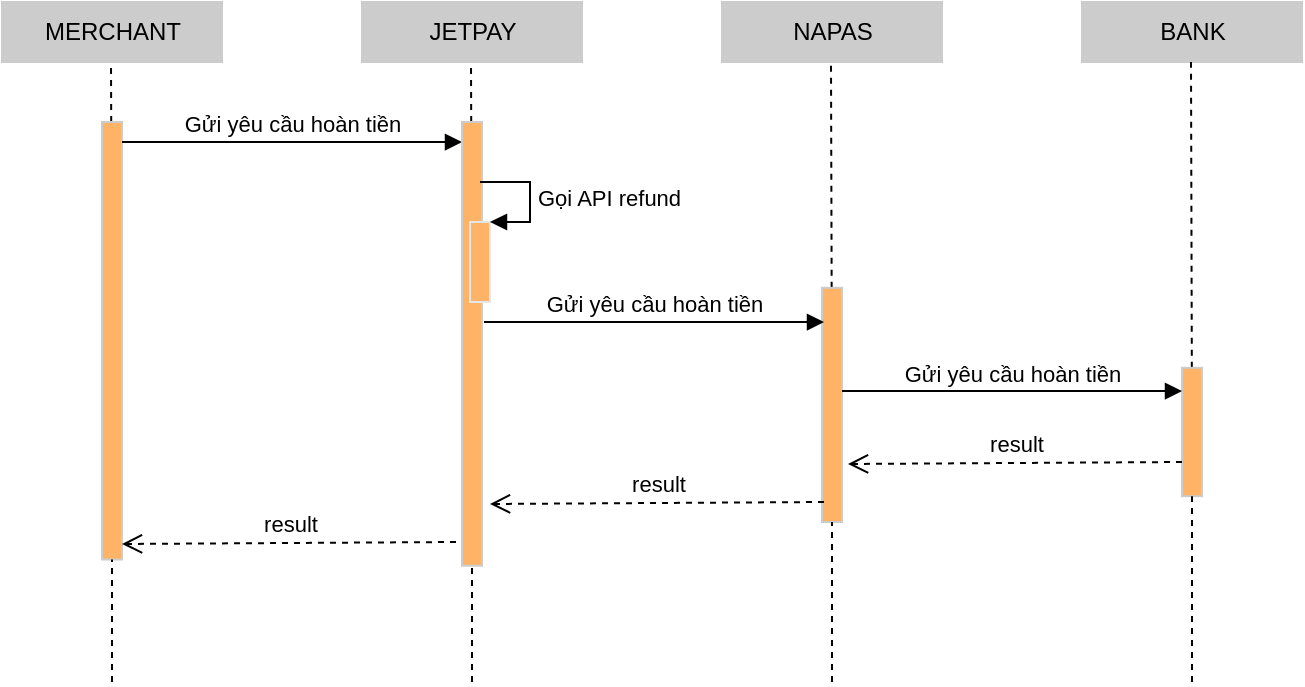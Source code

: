 <mxfile version="14.2.9" type="device"><diagram id="ovFlofdrtaRI3C6VHTt6" name="Page-1"><mxGraphModel dx="868" dy="425" grid="1" gridSize="10" guides="1" tooltips="1" connect="1" arrows="1" fold="1" page="1" pageScale="1" pageWidth="827" pageHeight="1169" math="0" shadow="0"><root><mxCell id="0"/><mxCell id="1" parent="0"/><mxCell id="FvB5gXvIpSzr1ZgXCW3J-3" value="MERCHANT" style="html=1;strokeColor=#CCCCCC;fillColor=#CCCCCC;" parent="1" vertex="1"><mxGeometry x="150" y="100" width="110" height="30" as="geometry"/></mxCell><mxCell id="FvB5gXvIpSzr1ZgXCW3J-4" value="JETPAY" style="html=1;strokeColor=#CCCCCC;fillColor=#CCCCCC;" parent="1" vertex="1"><mxGeometry x="330" y="100" width="110" height="30" as="geometry"/></mxCell><mxCell id="FvB5gXvIpSzr1ZgXCW3J-5" value="NAPAS" style="html=1;strokeColor=#CCCCCC;fillColor=#CCCCCC;" parent="1" vertex="1"><mxGeometry x="510" y="100" width="110" height="30" as="geometry"/></mxCell><mxCell id="FvB5gXvIpSzr1ZgXCW3J-6" value="BANK" style="html=1;strokeColor=#CCCCCC;fillColor=#CCCCCC;" parent="1" vertex="1"><mxGeometry x="690" y="100" width="110" height="30" as="geometry"/></mxCell><mxCell id="FvB5gXvIpSzr1ZgXCW3J-8" value="" style="endArrow=none;dashed=1;html=1;" parent="1" source="FvB5gXvIpSzr1ZgXCW3J-16" edge="1"><mxGeometry width="50" height="50" relative="1" as="geometry"><mxPoint x="204.5" y="810" as="sourcePoint"/><mxPoint x="204.5" y="130" as="targetPoint"/></mxGeometry></mxCell><mxCell id="FvB5gXvIpSzr1ZgXCW3J-9" value="" style="endArrow=none;dashed=1;html=1;" parent="1" source="FvB5gXvIpSzr1ZgXCW3J-21" edge="1"><mxGeometry width="50" height="50" relative="1" as="geometry"><mxPoint x="384.5" y="810" as="sourcePoint"/><mxPoint x="384.5" y="130" as="targetPoint"/></mxGeometry></mxCell><mxCell id="FvB5gXvIpSzr1ZgXCW3J-10" value="" style="endArrow=none;dashed=1;html=1;" parent="1" source="FvB5gXvIpSzr1ZgXCW3J-23" edge="1"><mxGeometry width="50" height="50" relative="1" as="geometry"><mxPoint x="564.5" y="810" as="sourcePoint"/><mxPoint x="564.5" y="130" as="targetPoint"/></mxGeometry></mxCell><mxCell id="FvB5gXvIpSzr1ZgXCW3J-11" value="" style="endArrow=none;dashed=1;html=1;" parent="1" source="5n5U3UYXV7fNg_GGWFZE-2" edge="1"><mxGeometry width="50" height="50" relative="1" as="geometry"><mxPoint x="745" y="530" as="sourcePoint"/><mxPoint x="744.5" y="130" as="targetPoint"/></mxGeometry></mxCell><mxCell id="FvB5gXvIpSzr1ZgXCW3J-16" value="" style="rounded=0;whiteSpace=wrap;html=1;strokeColor=#CCCCCC;rotation=90;fillColor=#FFB366;" parent="1" vertex="1"><mxGeometry x="95.63" y="264.38" width="218.75" height="10" as="geometry"/></mxCell><mxCell id="FvB5gXvIpSzr1ZgXCW3J-17" value="" style="endArrow=none;dashed=1;html=1;" parent="1" target="FvB5gXvIpSzr1ZgXCW3J-16" edge="1"><mxGeometry width="50" height="50" relative="1" as="geometry"><mxPoint x="205" y="440" as="sourcePoint"/><mxPoint x="204.5" y="130" as="targetPoint"/></mxGeometry></mxCell><mxCell id="FvB5gXvIpSzr1ZgXCW3J-20" value="Gửi yêu cầu hoàn tiền" style="html=1;verticalAlign=bottom;endArrow=block;entryX=0.154;entryY=1;entryDx=0;entryDy=0;entryPerimeter=0;" parent="1" edge="1"><mxGeometry width="80" relative="1" as="geometry"><mxPoint x="210" y="170" as="sourcePoint"/><mxPoint x="380" y="170.01" as="targetPoint"/></mxGeometry></mxCell><mxCell id="FvB5gXvIpSzr1ZgXCW3J-21" value="" style="rounded=0;whiteSpace=wrap;html=1;strokeColor=#CCCCCC;rotation=90;fillColor=#FFB366;" parent="1" vertex="1"><mxGeometry x="274.07" y="265.94" width="221.87" height="10" as="geometry"/></mxCell><mxCell id="FvB5gXvIpSzr1ZgXCW3J-22" value="" style="endArrow=none;dashed=1;html=1;" parent="1" target="FvB5gXvIpSzr1ZgXCW3J-21" edge="1"><mxGeometry width="50" height="50" relative="1" as="geometry"><mxPoint x="385" y="440" as="sourcePoint"/><mxPoint x="384.5" y="130" as="targetPoint"/></mxGeometry></mxCell><mxCell id="FvB5gXvIpSzr1ZgXCW3J-23" value="" style="rounded=0;whiteSpace=wrap;html=1;strokeColor=#CCCCCC;rotation=90;fillColor=#FFB366;" parent="1" vertex="1"><mxGeometry x="506.44" y="296.45" width="117.11" height="10" as="geometry"/></mxCell><mxCell id="FvB5gXvIpSzr1ZgXCW3J-24" value="" style="endArrow=none;dashed=1;html=1;" parent="1" target="FvB5gXvIpSzr1ZgXCW3J-23" edge="1"><mxGeometry width="50" height="50" relative="1" as="geometry"><mxPoint x="565" y="440" as="sourcePoint"/><mxPoint x="564.5" y="130" as="targetPoint"/></mxGeometry></mxCell><mxCell id="FvB5gXvIpSzr1ZgXCW3J-25" value="Gửi yêu cầu hoàn tiền" style="html=1;verticalAlign=bottom;endArrow=block;entryX=0.154;entryY=1;entryDx=0;entryDy=0;entryPerimeter=0;" parent="1" edge="1"><mxGeometry width="80" relative="1" as="geometry"><mxPoint x="391" y="260" as="sourcePoint"/><mxPoint x="561" y="260.01" as="targetPoint"/></mxGeometry></mxCell><mxCell id="5n5U3UYXV7fNg_GGWFZE-2" value="" style="rounded=0;whiteSpace=wrap;html=1;strokeColor=#CCCCCC;rotation=90;fillColor=#FFB366;" parent="1" vertex="1"><mxGeometry x="712.89" y="310" width="64.22" height="10" as="geometry"/></mxCell><mxCell id="5n5U3UYXV7fNg_GGWFZE-3" value="" style="endArrow=none;dashed=1;html=1;" parent="1" target="5n5U3UYXV7fNg_GGWFZE-2" edge="1"><mxGeometry width="50" height="50" relative="1" as="geometry"><mxPoint x="745" y="440" as="sourcePoint"/><mxPoint x="744.5" y="130" as="targetPoint"/></mxGeometry></mxCell><mxCell id="5n5U3UYXV7fNg_GGWFZE-4" value="Gửi yêu cầu hoàn tiền" style="html=1;verticalAlign=bottom;endArrow=block;entryX=0.154;entryY=1;entryDx=0;entryDy=0;entryPerimeter=0;" parent="1" edge="1"><mxGeometry width="80" relative="1" as="geometry"><mxPoint x="570" y="294.5" as="sourcePoint"/><mxPoint x="740" y="294.51" as="targetPoint"/></mxGeometry></mxCell><mxCell id="5n5U3UYXV7fNg_GGWFZE-5" value="result" style="html=1;verticalAlign=bottom;endArrow=open;dashed=1;endSize=8;" parent="1" edge="1"><mxGeometry relative="1" as="geometry"><mxPoint x="740" y="330" as="sourcePoint"/><mxPoint x="573" y="331" as="targetPoint"/></mxGeometry></mxCell><mxCell id="5n5U3UYXV7fNg_GGWFZE-6" value="result" style="html=1;verticalAlign=bottom;endArrow=open;dashed=1;endSize=8;" parent="1" edge="1"><mxGeometry relative="1" as="geometry"><mxPoint x="561" y="350" as="sourcePoint"/><mxPoint x="394" y="351" as="targetPoint"/></mxGeometry></mxCell><mxCell id="5n5U3UYXV7fNg_GGWFZE-7" value="result" style="html=1;verticalAlign=bottom;endArrow=open;dashed=1;endSize=8;" parent="1" edge="1"><mxGeometry relative="1" as="geometry"><mxPoint x="377.0" y="370" as="sourcePoint"/><mxPoint x="210" y="371" as="targetPoint"/></mxGeometry></mxCell><mxCell id="c0ys2h46MBzB3YN6nR4t-2" value="" style="html=1;points=[];perimeter=orthogonalPerimeter;fillColor=#FFB366;strokeColor=#E6E6E6;" vertex="1" parent="1"><mxGeometry x="384" y="210" width="10" height="40" as="geometry"/></mxCell><mxCell id="c0ys2h46MBzB3YN6nR4t-3" value="Gọi API refund" style="edgeStyle=orthogonalEdgeStyle;html=1;align=left;spacingLeft=2;endArrow=block;rounded=0;entryX=1;entryY=0;" edge="1" target="c0ys2h46MBzB3YN6nR4t-2" parent="1"><mxGeometry relative="1" as="geometry"><mxPoint x="389" y="190" as="sourcePoint"/><Array as="points"><mxPoint x="414" y="190"/></Array></mxGeometry></mxCell></root></mxGraphModel></diagram></mxfile>